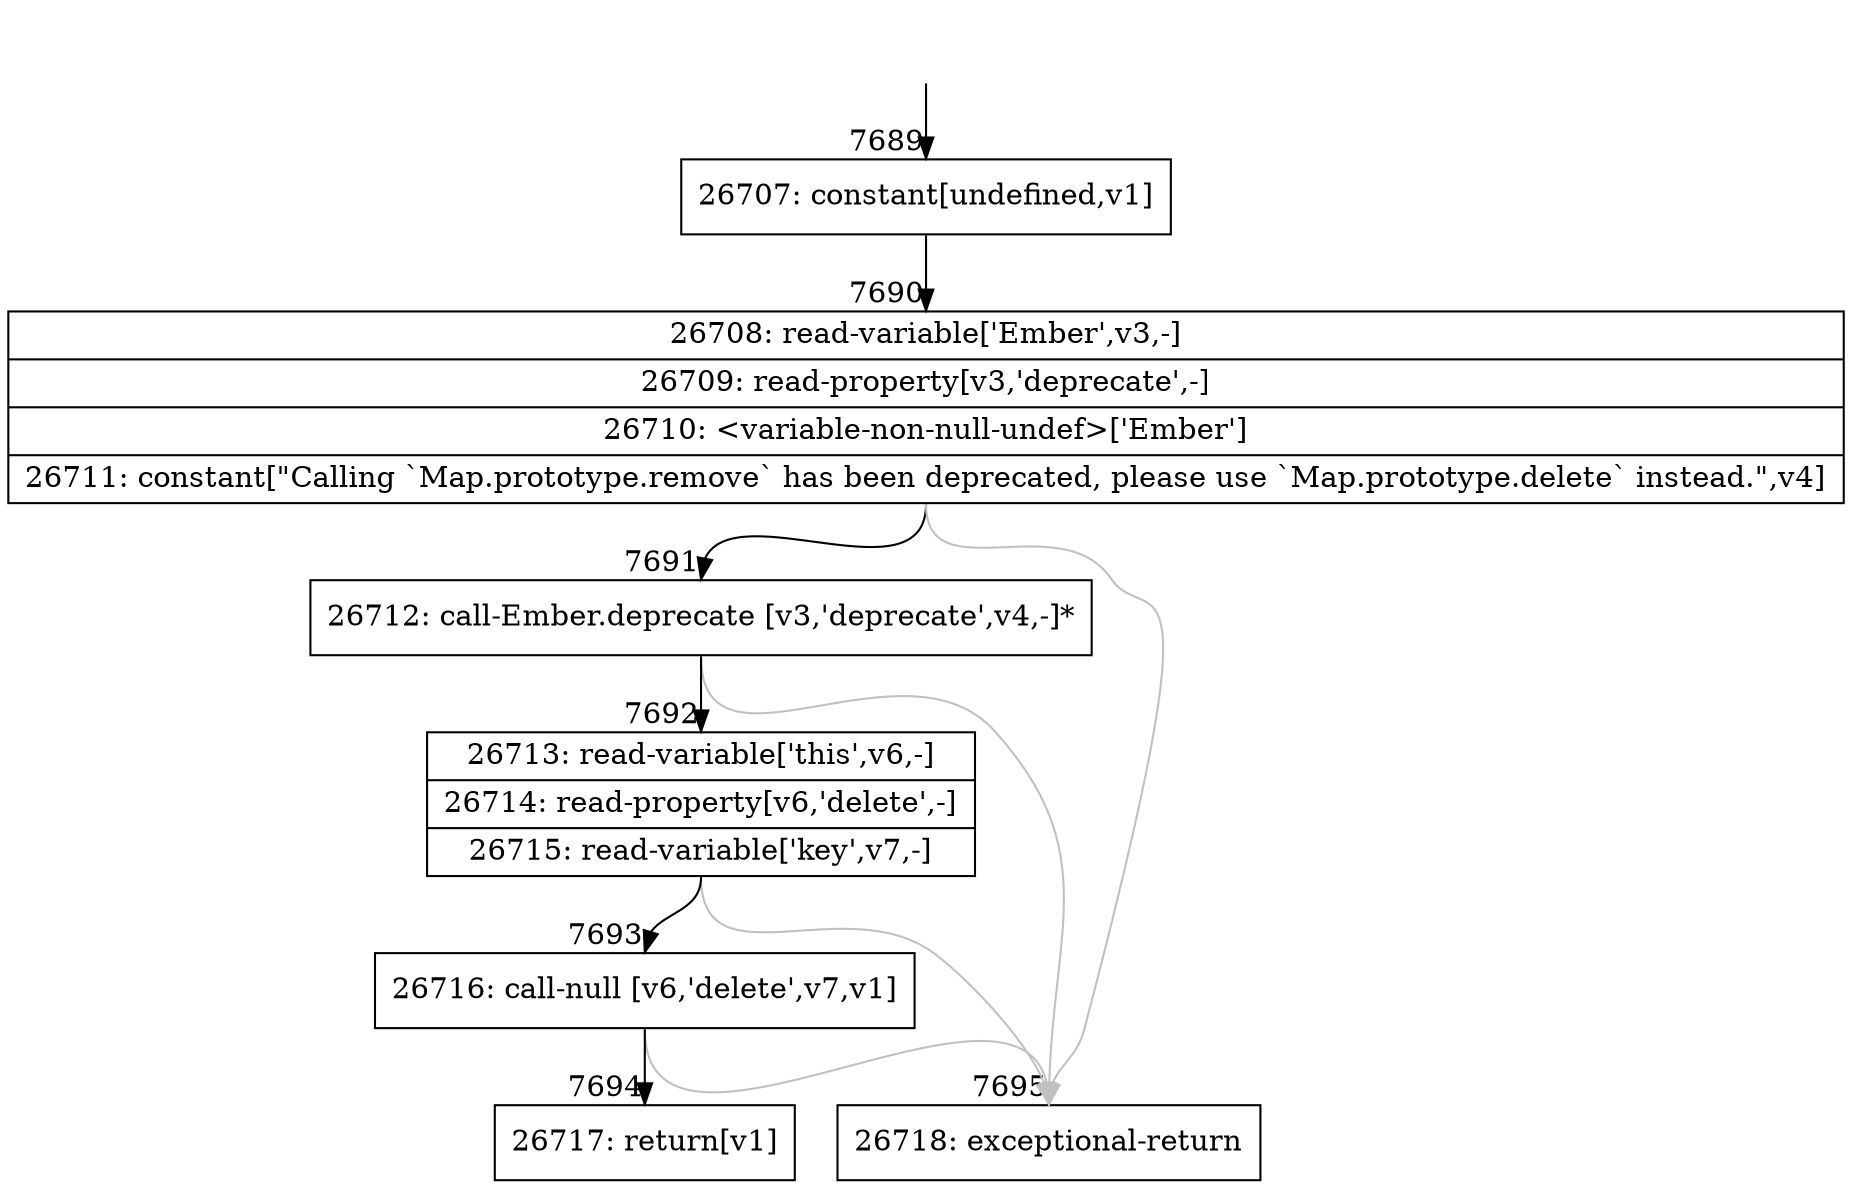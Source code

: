 digraph {
rankdir="TD"
BB_entry648[shape=none,label=""];
BB_entry648 -> BB7689 [tailport=s, headport=n, headlabel="    7689"]
BB7689 [shape=record label="{26707: constant[undefined,v1]}" ] 
BB7689 -> BB7690 [tailport=s, headport=n, headlabel="      7690"]
BB7690 [shape=record label="{26708: read-variable['Ember',v3,-]|26709: read-property[v3,'deprecate',-]|26710: \<variable-non-null-undef\>['Ember']|26711: constant[\"Calling `Map.prototype.remove` has been deprecated, please use `Map.prototype.delete` instead.\",v4]}" ] 
BB7690 -> BB7691 [tailport=s, headport=n, headlabel="      7691"]
BB7690 -> BB7695 [tailport=s, headport=n, color=gray, headlabel="      7695"]
BB7691 [shape=record label="{26712: call-Ember.deprecate [v3,'deprecate',v4,-]*}" ] 
BB7691 -> BB7692 [tailport=s, headport=n, headlabel="      7692"]
BB7691 -> BB7695 [tailport=s, headport=n, color=gray]
BB7692 [shape=record label="{26713: read-variable['this',v6,-]|26714: read-property[v6,'delete',-]|26715: read-variable['key',v7,-]}" ] 
BB7692 -> BB7693 [tailport=s, headport=n, headlabel="      7693"]
BB7692 -> BB7695 [tailport=s, headport=n, color=gray]
BB7693 [shape=record label="{26716: call-null [v6,'delete',v7,v1]}" ] 
BB7693 -> BB7694 [tailport=s, headport=n, headlabel="      7694"]
BB7693 -> BB7695 [tailport=s, headport=n, color=gray]
BB7694 [shape=record label="{26717: return[v1]}" ] 
BB7695 [shape=record label="{26718: exceptional-return}" ] 
//#$~ 14211
}
